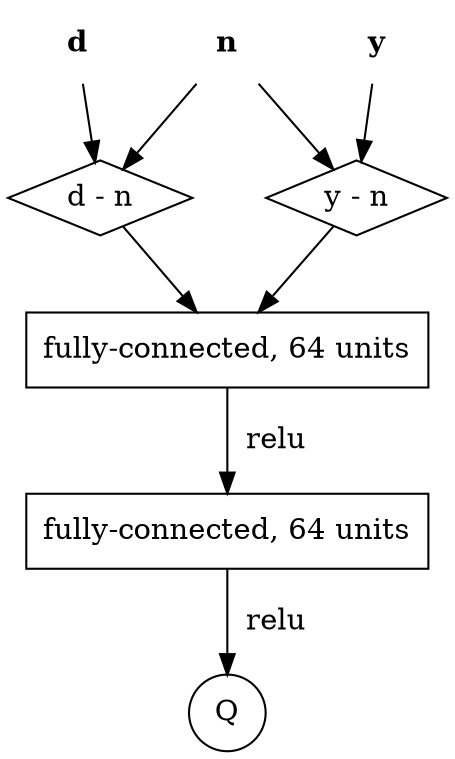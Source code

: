 digraph basic_nn {
  node [shape="plaintext"]
  d_label [label=<<B>d</B>>]
  s_label [label=<<B>n</B>>]
  y_label [label=<<B>y</B>>]

  node [shape="diamond"];
  min_d [label="d - n"];
  min_y [label="y - n"];

  subgraph {
    {rank=same; min_d, min_y} 
  }

  node [shape="box"]
  layer_1 [label="fully-connected, 64 units"];
  layer_2 [label="fully-connected, 64 units"];

  output [shape="circle" label=<Q>];
 
  d_label -> min_d
  s_label -> min_d
  s_label -> min_y
  y_label -> min_y

  min_d -> layer_1
  min_y -> layer_1

  layer_1 -> layer_2 [label="  relu"]
  layer_2 -> output [label="  relu"]

  edge [style="invis"]
  min_d -> min_y
}
